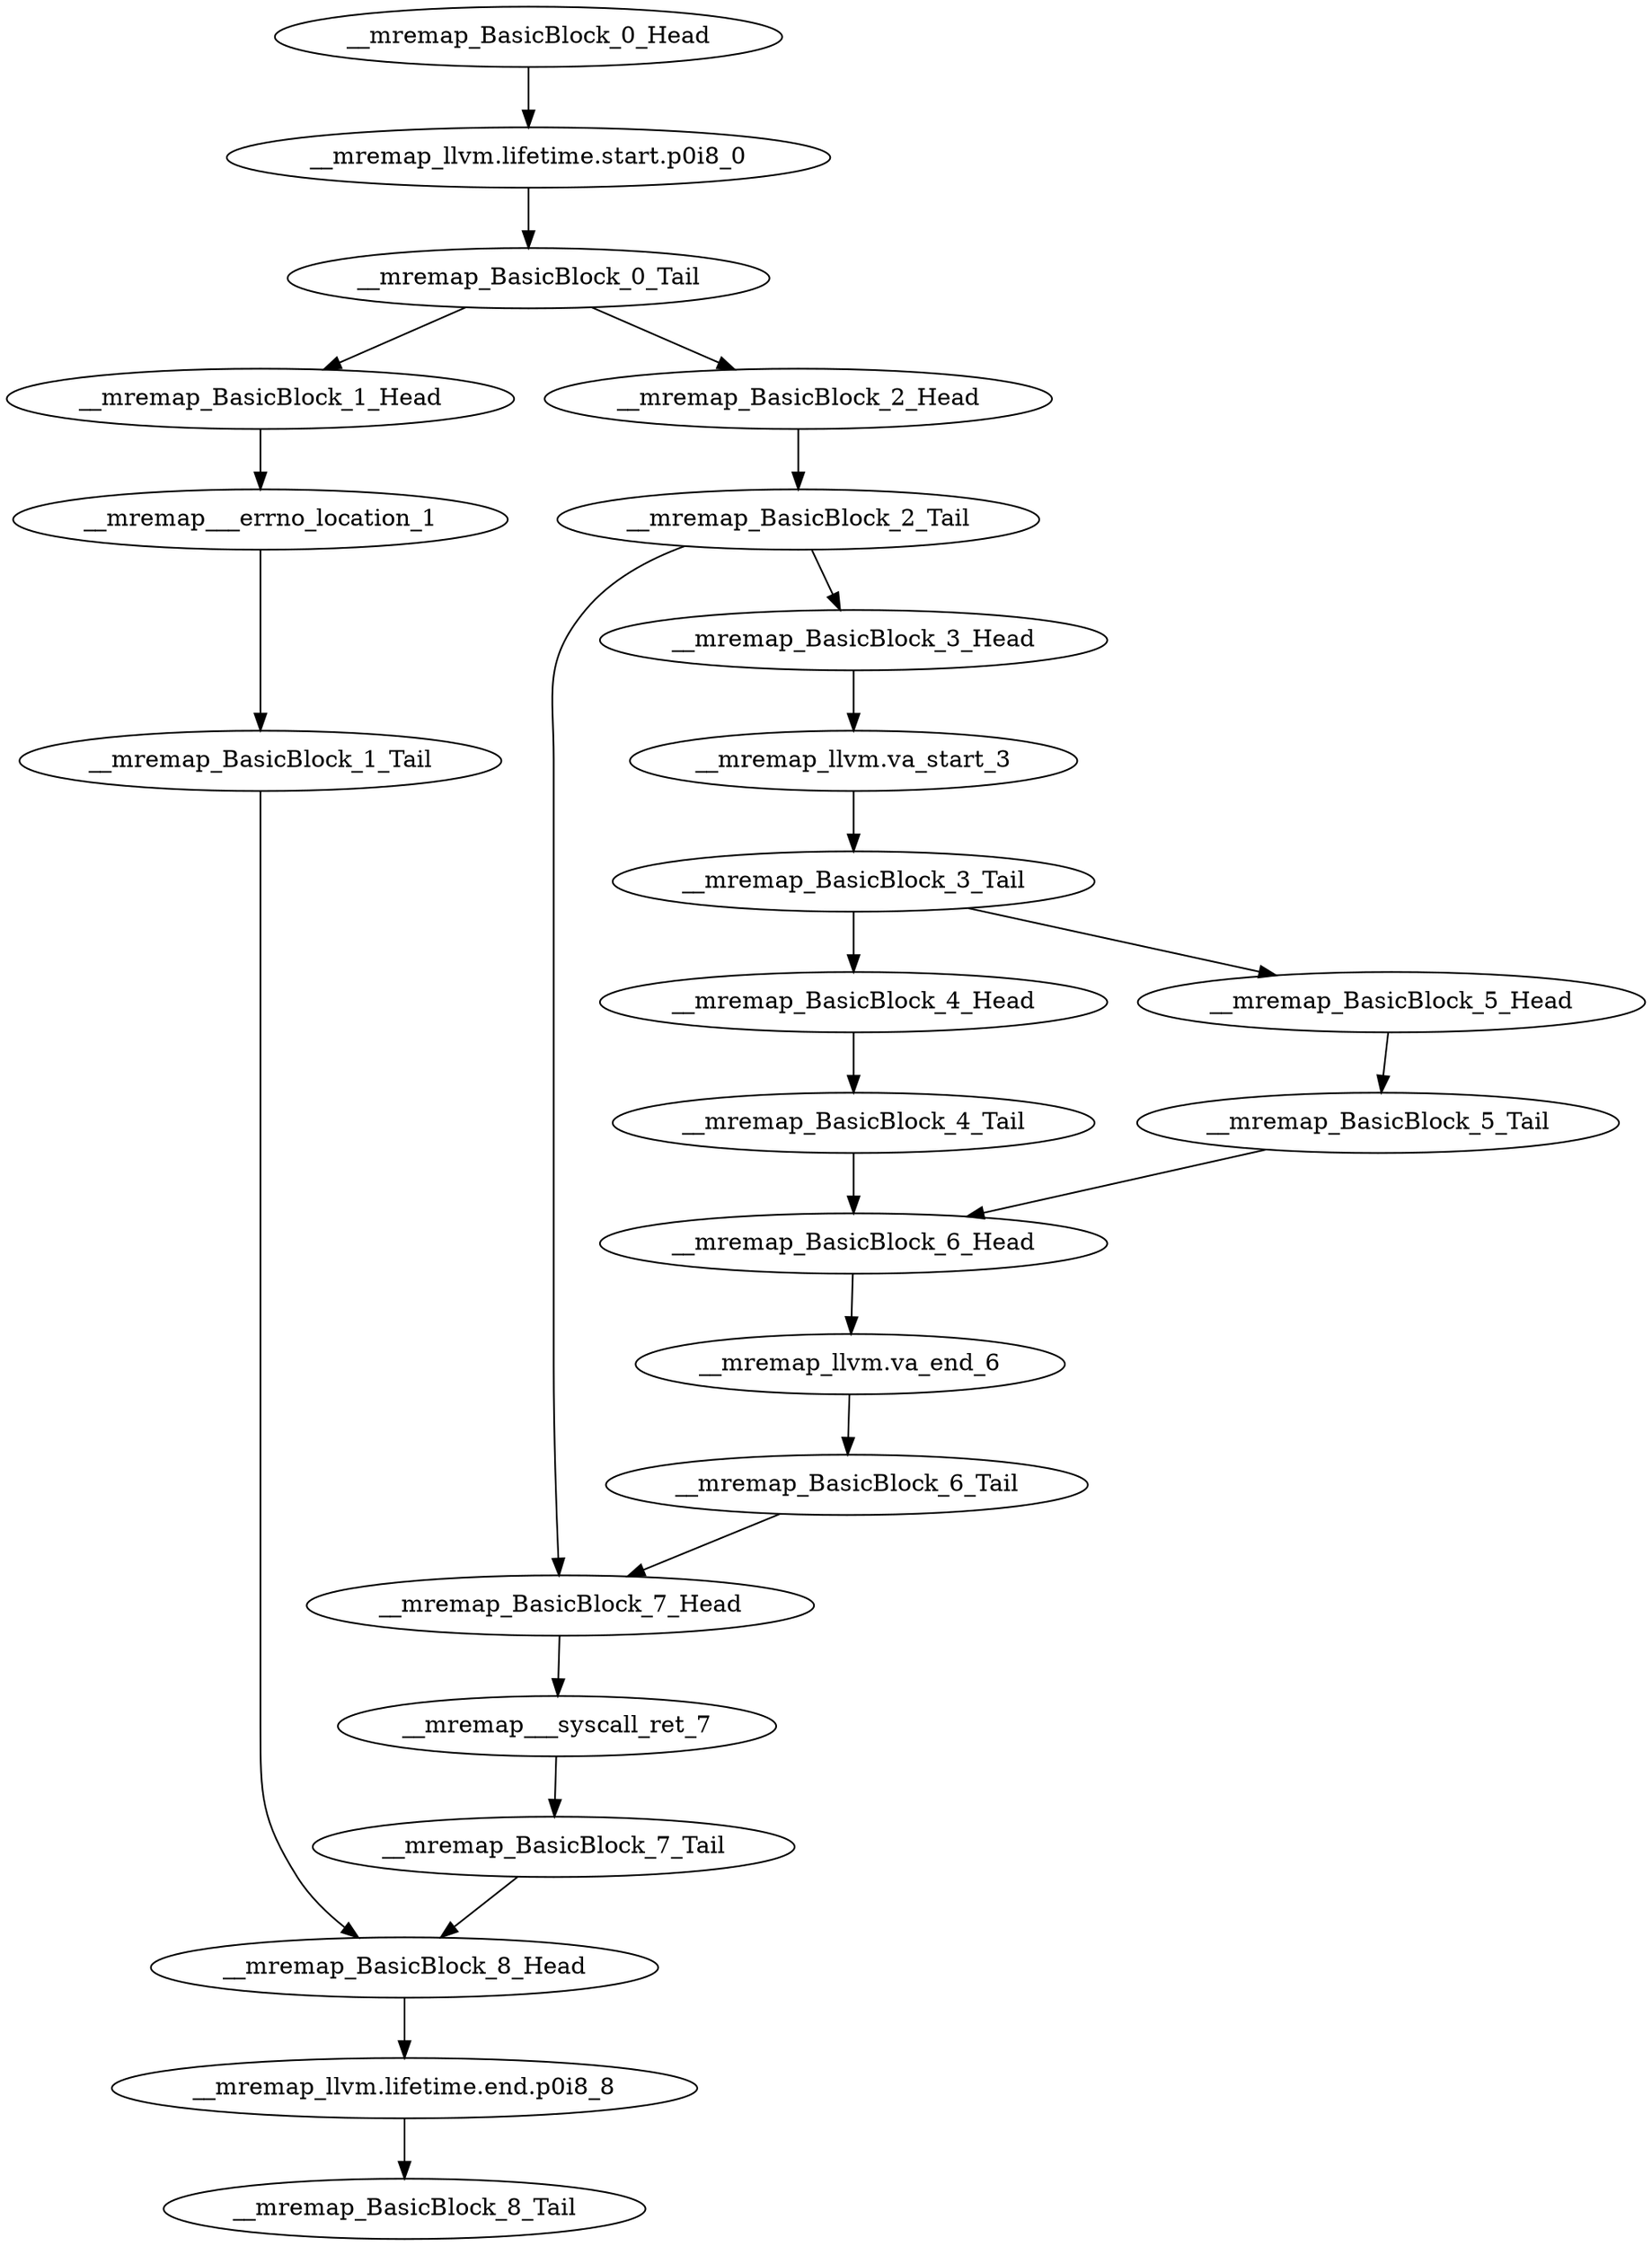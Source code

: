 digraph G {
    "__mremap_BasicBlock_5_Tail" -> "__mremap_BasicBlock_6_Head"
    "__mremap_BasicBlock_6_Tail" -> "__mremap_BasicBlock_7_Head"
    "__mremap_BasicBlock_6_Head" -> "__mremap_llvm.va_end_6"
    "__mremap_BasicBlock_1_Tail" -> "__mremap_BasicBlock_8_Head"
    "__mremap_BasicBlock_4_Head" -> "__mremap_BasicBlock_4_Tail"
    "__mremap_BasicBlock_3_Tail" -> "__mremap_BasicBlock_4_Head"
    "__mremap_BasicBlock_3_Tail" -> "__mremap_BasicBlock_5_Head"
    "__mremap_BasicBlock_8_Head" -> "__mremap_llvm.lifetime.end.p0i8_8"
    "__mremap_BasicBlock_2_Tail" -> "__mremap_BasicBlock_3_Head"
    "__mremap_BasicBlock_2_Tail" -> "__mremap_BasicBlock_7_Head"
    "__mremap_BasicBlock_0_Head" -> "__mremap_llvm.lifetime.start.p0i8_0"
    "__mremap_llvm.va_start_3" -> "__mremap_BasicBlock_3_Tail"
    "__mremap_BasicBlock_0_Tail" -> "__mremap_BasicBlock_1_Head"
    "__mremap_BasicBlock_0_Tail" -> "__mremap_BasicBlock_2_Head"
    "__mremap_BasicBlock_7_Tail" -> "__mremap_BasicBlock_8_Head"
    "__mremap_BasicBlock_1_Head" -> "__mremap___errno_location_1"
    "__mremap_BasicBlock_3_Head" -> "__mremap_llvm.va_start_3"
    "__mremap_BasicBlock_7_Head" -> "__mremap___syscall_ret_7"
    "__mremap_llvm.lifetime.end.p0i8_8" -> "__mremap_BasicBlock_8_Tail"
    "__mremap_BasicBlock_2_Head" -> "__mremap_BasicBlock_2_Tail"
    "__mremap_BasicBlock_4_Tail" -> "__mremap_BasicBlock_6_Head"
    "__mremap_llvm.va_end_6" -> "__mremap_BasicBlock_6_Tail"
    "__mremap___syscall_ret_7" -> "__mremap_BasicBlock_7_Tail"
    "__mremap_llvm.lifetime.start.p0i8_0" -> "__mremap_BasicBlock_0_Tail"
    "__mremap___errno_location_1" -> "__mremap_BasicBlock_1_Tail"
    "__mremap_BasicBlock_5_Head" -> "__mremap_BasicBlock_5_Tail"
}
